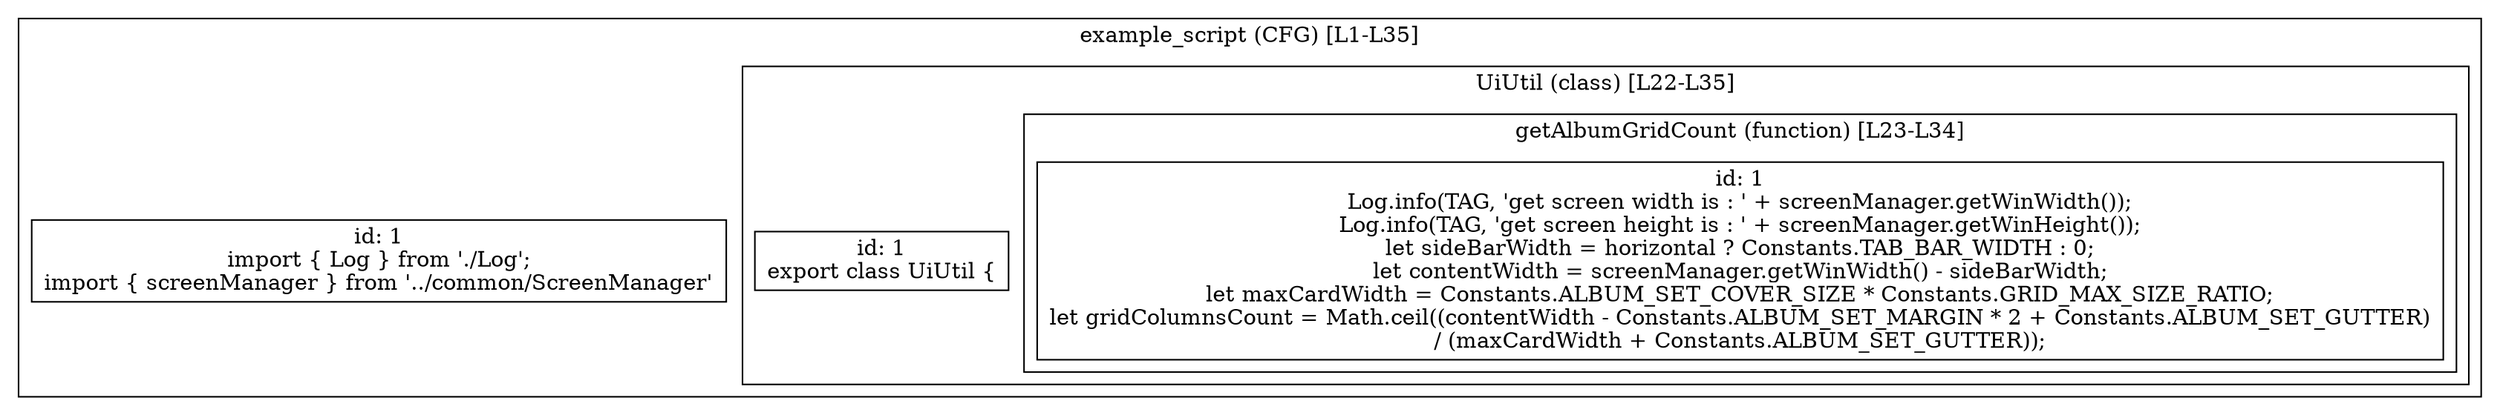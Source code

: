 digraph "47.ts" {
  subgraph "cluster_1" {
    label="example_script (CFG) [L1-L35]";
    node_1_1 [label="id: 1\nimport { Log } from './Log';
import { screenManager } from '../common/ScreenManager'", shape=box];
  subgraph "cluster_2" {
    label="UiUtil (class) [L22-L35]";
    node_2_1 [label="id: 1\nexport class UiUtil {", shape=box];
  subgraph "cluster_3" {
    label="getAlbumGridCount (function) [L23-L34]";
    node_3_1 [label="id: 1\nLog.info(TAG, 'get screen width is : ' + screenManager.getWinWidth());
Log.info(TAG, 'get screen height is : ' + screenManager.getWinHeight());
let sideBarWidth = horizontal ? Constants.TAB_BAR_WIDTH : 0;
let contentWidth = screenManager.getWinWidth() - sideBarWidth;
let maxCardWidth = Constants.ALBUM_SET_COVER_SIZE * Constants.GRID_MAX_SIZE_RATIO;
let gridColumnsCount = Math.ceil((contentWidth - Constants.ALBUM_SET_MARGIN * 2 + Constants.ALBUM_SET_GUTTER)
/ (maxCardWidth + Constants.ALBUM_SET_GUTTER));", shape=box];
  }
  }
  }
}